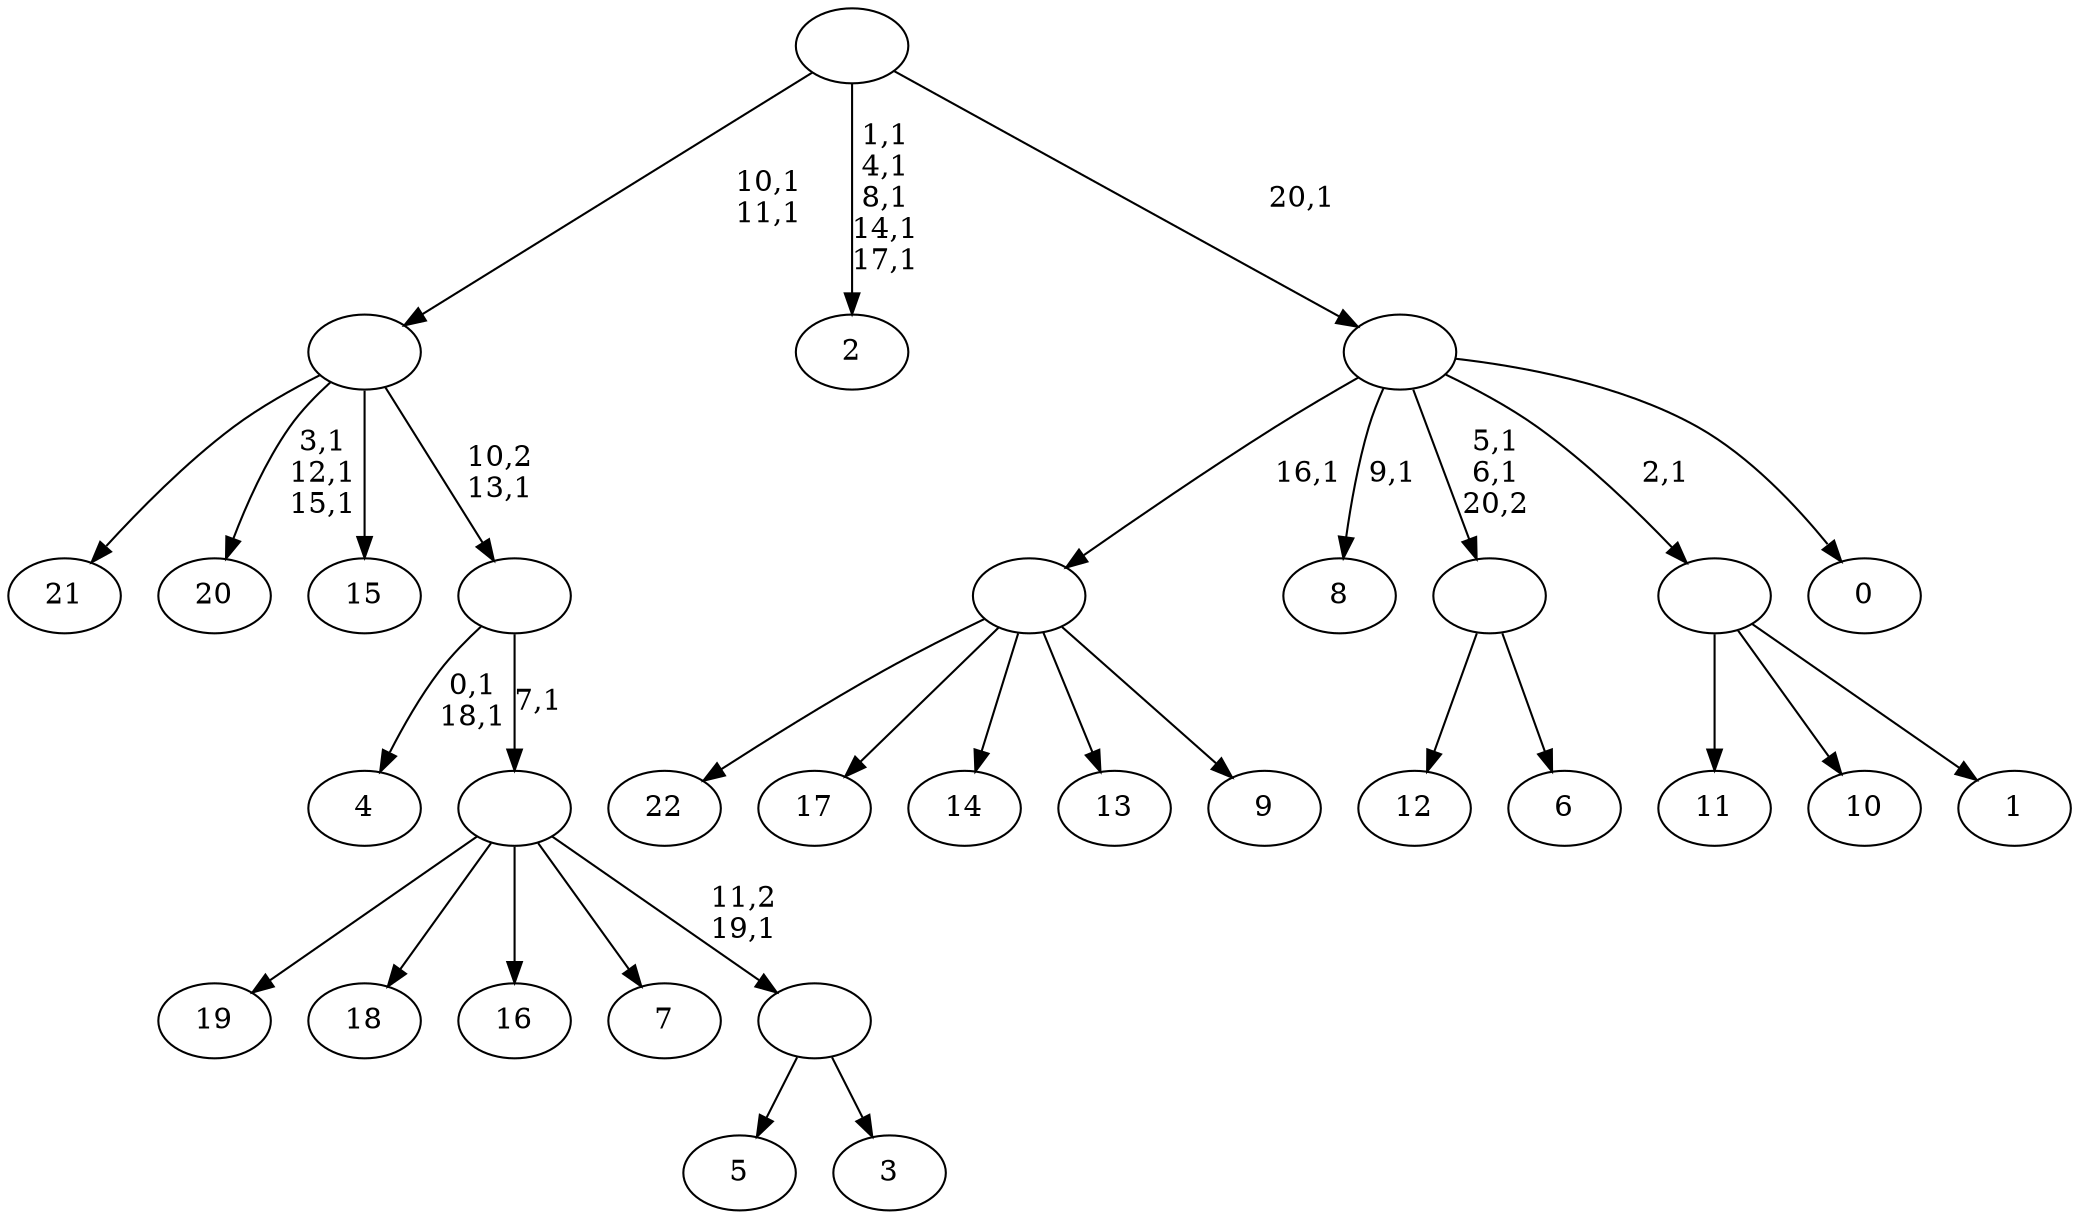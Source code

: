 digraph T {
	44 [label="22"]
	43 [label="21"]
	42 [label="20"]
	38 [label="19"]
	37 [label="18"]
	36 [label="17"]
	35 [label="16"]
	34 [label="15"]
	33 [label="14"]
	32 [label="13"]
	31 [label="12"]
	30 [label="11"]
	29 [label="10"]
	28 [label="9"]
	27 [label=""]
	26 [label="8"]
	24 [label="7"]
	23 [label="6"]
	22 [label=""]
	20 [label="5"]
	19 [label="4"]
	16 [label="3"]
	15 [label=""]
	14 [label=""]
	13 [label=""]
	12 [label=""]
	10 [label="2"]
	4 [label="1"]
	3 [label=""]
	2 [label="0"]
	1 [label=""]
	0 [label=""]
	27 -> 44 [label=""]
	27 -> 36 [label=""]
	27 -> 33 [label=""]
	27 -> 32 [label=""]
	27 -> 28 [label=""]
	22 -> 31 [label=""]
	22 -> 23 [label=""]
	15 -> 20 [label=""]
	15 -> 16 [label=""]
	14 -> 38 [label=""]
	14 -> 37 [label=""]
	14 -> 35 [label=""]
	14 -> 24 [label=""]
	14 -> 15 [label="11,2\n19,1"]
	13 -> 19 [label="0,1\n18,1"]
	13 -> 14 [label="7,1"]
	12 -> 42 [label="3,1\n12,1\n15,1"]
	12 -> 43 [label=""]
	12 -> 34 [label=""]
	12 -> 13 [label="10,2\n13,1"]
	3 -> 30 [label=""]
	3 -> 29 [label=""]
	3 -> 4 [label=""]
	1 -> 22 [label="5,1\n6,1\n20,2"]
	1 -> 26 [label="9,1"]
	1 -> 27 [label="16,1"]
	1 -> 3 [label="2,1"]
	1 -> 2 [label=""]
	0 -> 10 [label="1,1\n4,1\n8,1\n14,1\n17,1"]
	0 -> 12 [label="10,1\n11,1"]
	0 -> 1 [label="20,1"]
}
